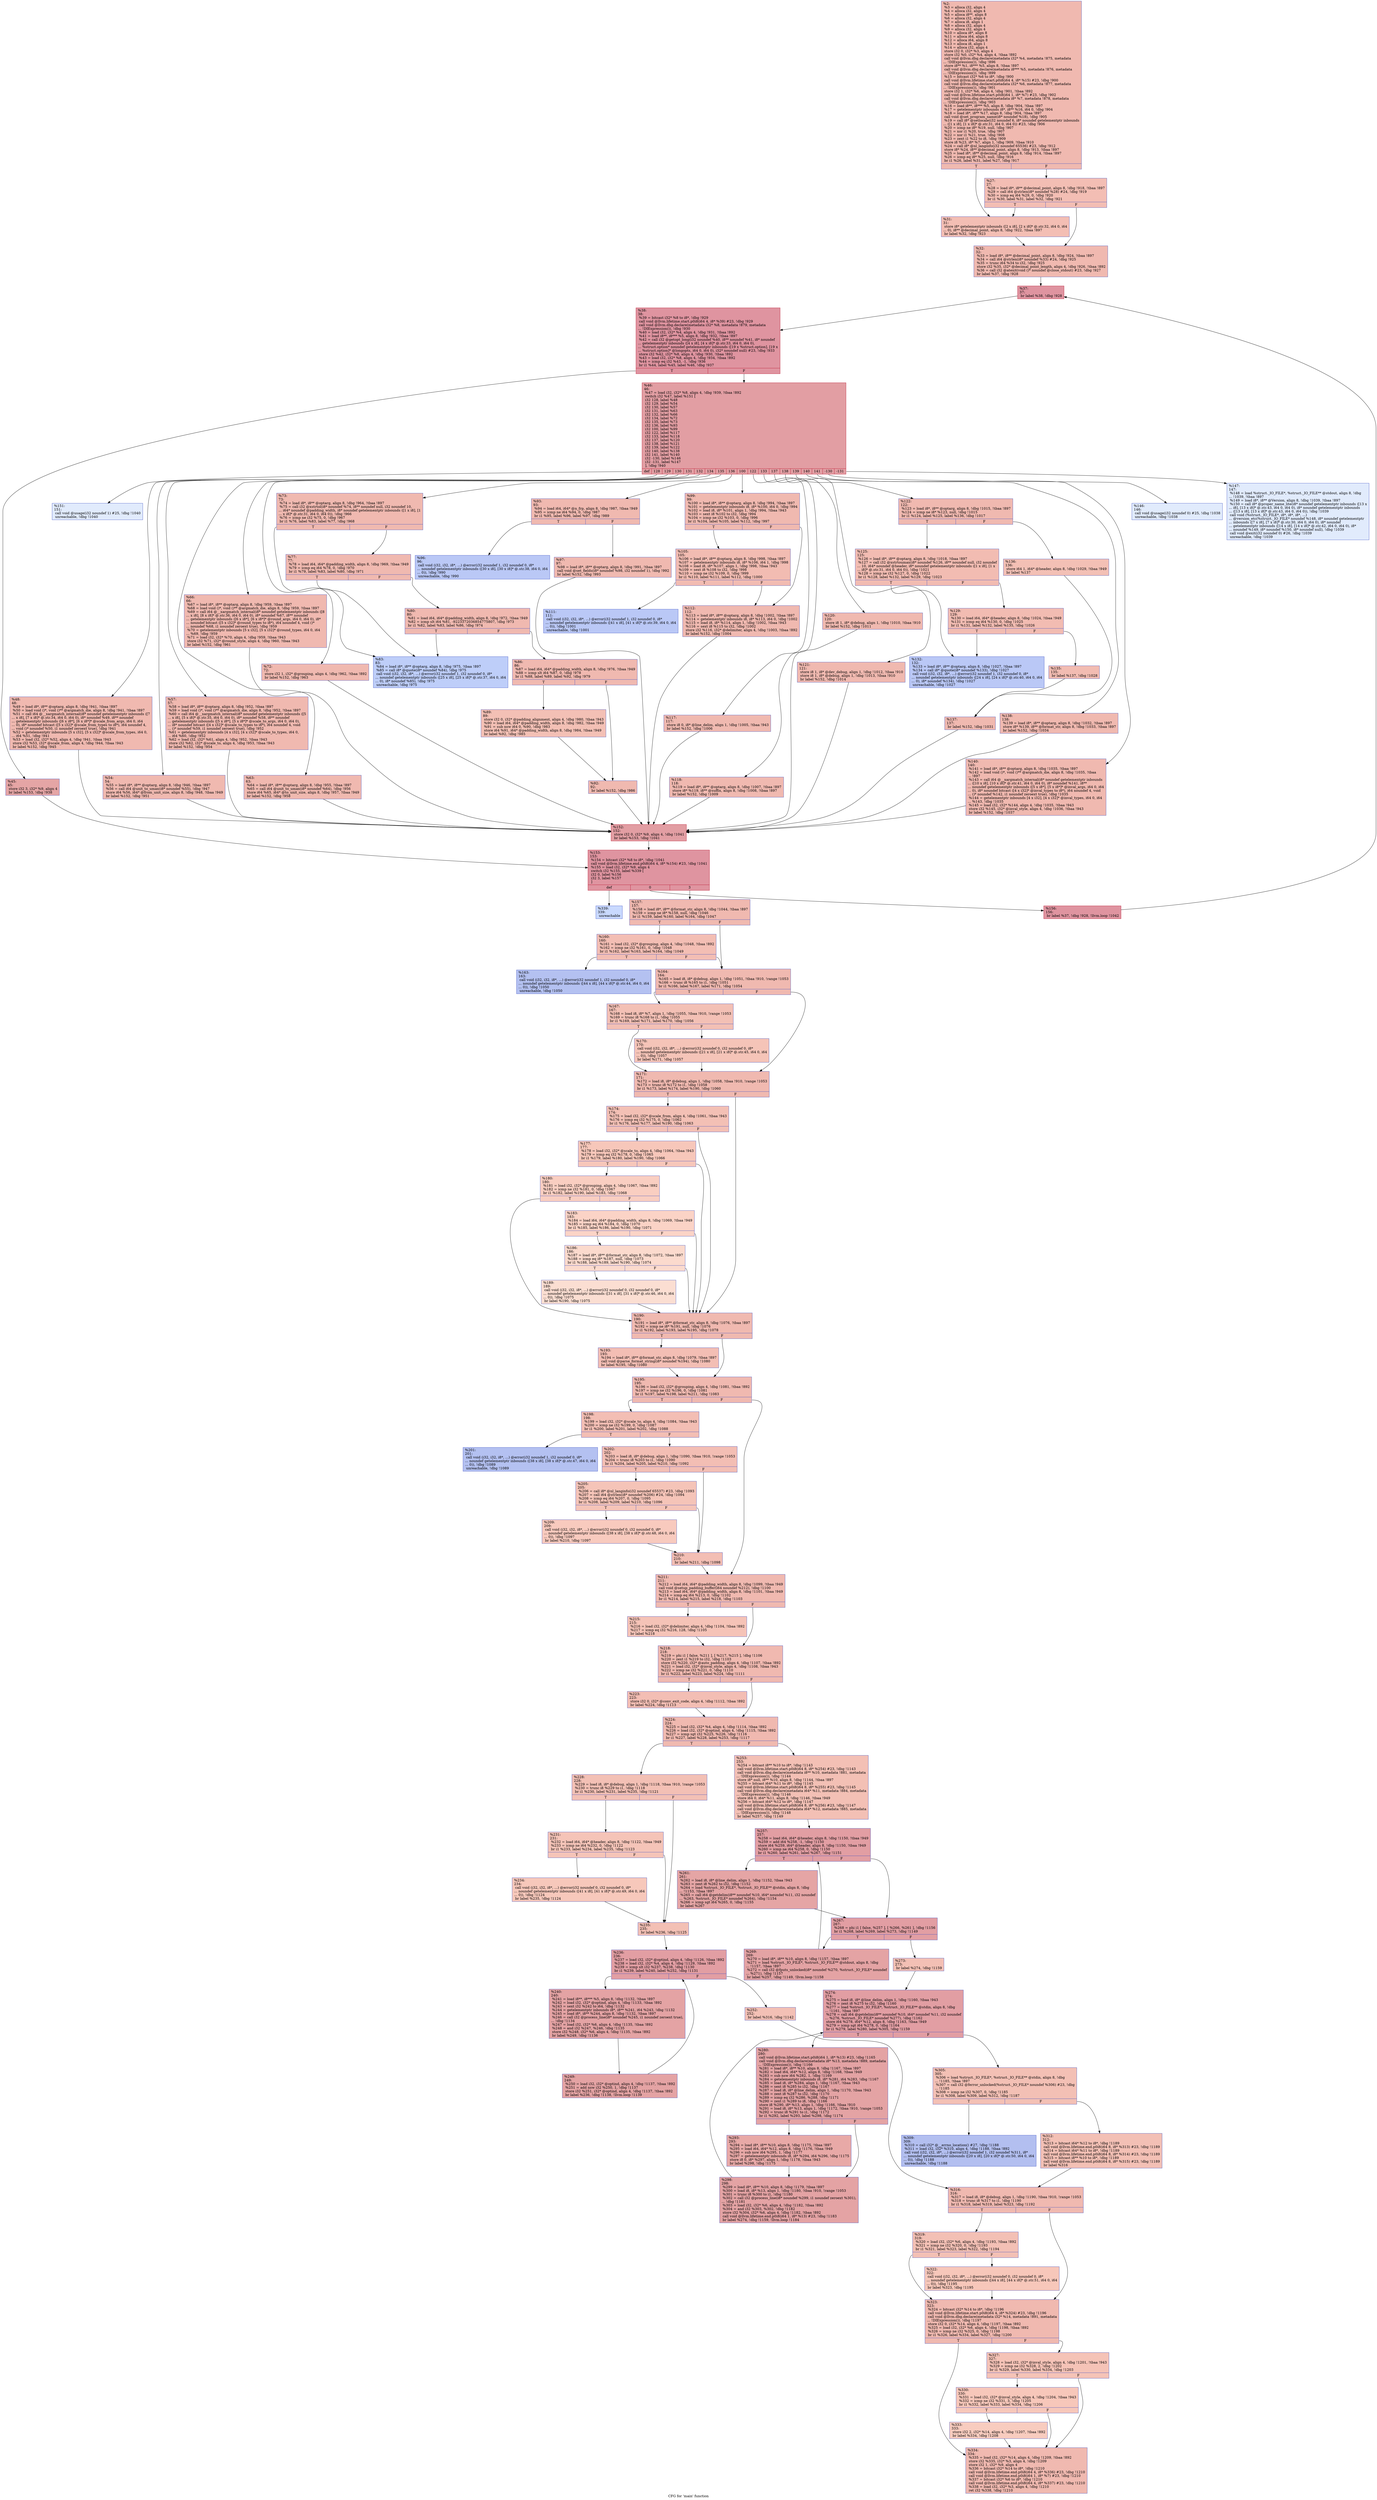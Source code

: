 digraph "CFG for 'main' function" {
	label="CFG for 'main' function";

	Node0xc626c0 [shape=record,color="#3d50c3ff", style=filled, fillcolor="#de614d70",label="{%2:\l  %3 = alloca i32, align 4\l  %4 = alloca i32, align 4\l  %5 = alloca i8**, align 8\l  %6 = alloca i32, align 4\l  %7 = alloca i8, align 1\l  %8 = alloca i32, align 4\l  %9 = alloca i32, align 4\l  %10 = alloca i8*, align 8\l  %11 = alloca i64, align 8\l  %12 = alloca i64, align 8\l  %13 = alloca i8, align 1\l  %14 = alloca i32, align 4\l  store i32 0, i32* %3, align 4\l  store i32 %0, i32* %4, align 4, !tbaa !892\l  call void @llvm.dbg.declare(metadata i32* %4, metadata !875, metadata\l... !DIExpression()), !dbg !896\l  store i8** %1, i8*** %5, align 8, !tbaa !897\l  call void @llvm.dbg.declare(metadata i8*** %5, metadata !876, metadata\l... !DIExpression()), !dbg !899\l  %15 = bitcast i32* %6 to i8*, !dbg !900\l  call void @llvm.lifetime.start.p0i8(i64 4, i8* %15) #23, !dbg !900\l  call void @llvm.dbg.declare(metadata i32* %6, metadata !877, metadata\l... !DIExpression()), !dbg !901\l  store i32 1, i32* %6, align 4, !dbg !901, !tbaa !892\l  call void @llvm.lifetime.start.p0i8(i64 1, i8* %7) #23, !dbg !902\l  call void @llvm.dbg.declare(metadata i8* %7, metadata !878, metadata\l... !DIExpression()), !dbg !903\l  %16 = load i8**, i8*** %5, align 8, !dbg !904, !tbaa !897\l  %17 = getelementptr inbounds i8*, i8** %16, i64 0, !dbg !904\l  %18 = load i8*, i8** %17, align 8, !dbg !904, !tbaa !897\l  call void @set_program_name(i8* noundef %18), !dbg !905\l  %19 = call i8* @setlocale(i32 noundef 6, i8* noundef getelementptr inbounds\l... ([1 x i8], [1 x i8]* @.str.31, i64 0, i64 0)) #23, !dbg !906\l  %20 = icmp ne i8* %19, null, !dbg !907\l  %21 = xor i1 %20, true, !dbg !907\l  %22 = xor i1 %21, true, !dbg !908\l  %23 = zext i1 %22 to i8, !dbg !909\l  store i8 %23, i8* %7, align 1, !dbg !909, !tbaa !910\l  %24 = call i8* @nl_langinfo(i32 noundef 65536) #23, !dbg !912\l  store i8* %24, i8** @decimal_point, align 8, !dbg !913, !tbaa !897\l  %25 = load i8*, i8** @decimal_point, align 8, !dbg !914, !tbaa !897\l  %26 = icmp eq i8* %25, null, !dbg !916\l  br i1 %26, label %31, label %27, !dbg !917\l|{<s0>T|<s1>F}}"];
	Node0xc626c0:s0 -> Node0xc62ab0;
	Node0xc626c0:s1 -> Node0xc62a60;
	Node0xc62a60 [shape=record,color="#3d50c3ff", style=filled, fillcolor="#e36c5570",label="{%27:\l27:                                               \l  %28 = load i8*, i8** @decimal_point, align 8, !dbg !918, !tbaa !897\l  %29 = call i64 @strlen(i8* noundef %28) #24, !dbg !919\l  %30 = icmp eq i64 %29, 0, !dbg !920\l  br i1 %30, label %31, label %32, !dbg !921\l|{<s0>T|<s1>F}}"];
	Node0xc62a60:s0 -> Node0xc62ab0;
	Node0xc62a60:s1 -> Node0xc62b00;
	Node0xc62ab0 [shape=record,color="#3d50c3ff", style=filled, fillcolor="#e36c5570",label="{%31:\l31:                                               \l  store i8* getelementptr inbounds ([2 x i8], [2 x i8]* @.str.32, i64 0, i64\l... 0), i8** @decimal_point, align 8, !dbg !922, !tbaa !897\l  br label %32, !dbg !923\l}"];
	Node0xc62ab0 -> Node0xc62b00;
	Node0xc62b00 [shape=record,color="#3d50c3ff", style=filled, fillcolor="#de614d70",label="{%32:\l32:                                               \l  %33 = load i8*, i8** @decimal_point, align 8, !dbg !924, !tbaa !897\l  %34 = call i64 @strlen(i8* noundef %33) #24, !dbg !925\l  %35 = trunc i64 %34 to i32, !dbg !925\l  store i32 %35, i32* @decimal_point_length, align 4, !dbg !926, !tbaa !892\l  %36 = call i32 @atexit(void ()* noundef @close_stdout) #23, !dbg !927\l  br label %37, !dbg !928\l}"];
	Node0xc62b00 -> Node0xc62b50;
	Node0xc62b50 [shape=record,color="#b70d28ff", style=filled, fillcolor="#b70d2870",label="{%37:\l37:                                               \l  br label %38, !dbg !928\l}"];
	Node0xc62b50 -> Node0xc62ba0;
	Node0xc62ba0 [shape=record,color="#b70d28ff", style=filled, fillcolor="#b70d2870",label="{%38:\l38:                                               \l  %39 = bitcast i32* %8 to i8*, !dbg !929\l  call void @llvm.lifetime.start.p0i8(i64 4, i8* %39) #23, !dbg !929\l  call void @llvm.dbg.declare(metadata i32* %8, metadata !879, metadata\l... !DIExpression()), !dbg !930\l  %40 = load i32, i32* %4, align 4, !dbg !931, !tbaa !892\l  %41 = load i8**, i8*** %5, align 8, !dbg !932, !tbaa !897\l  %42 = call i32 @getopt_long(i32 noundef %40, i8** noundef %41, i8* noundef\l... getelementptr inbounds ([4 x i8], [4 x i8]* @.str.33, i64 0, i64 0),\l... %struct.option* noundef getelementptr inbounds ([19 x %struct.option], [19 x\l... %struct.option]* @longopts, i64 0, i64 0), i32* noundef null) #23, !dbg !933\l  store i32 %42, i32* %8, align 4, !dbg !930, !tbaa !892\l  %43 = load i32, i32* %8, align 4, !dbg !934, !tbaa !892\l  %44 = icmp eq i32 %43, -1, !dbg !936\l  br i1 %44, label %45, label %46, !dbg !937\l|{<s0>T|<s1>F}}"];
	Node0xc62ba0:s0 -> Node0xc62bf0;
	Node0xc62ba0:s1 -> Node0xc62c40;
	Node0xc62bf0 [shape=record,color="#3d50c3ff", style=filled, fillcolor="#c5333470",label="{%45:\l45:                                               \l  store i32 3, i32* %9, align 4\l  br label %153, !dbg !938\l}"];
	Node0xc62bf0 -> Node0xc63820;
	Node0xc62c40 [shape=record,color="#b70d28ff", style=filled, fillcolor="#be242e70",label="{%46:\l46:                                               \l  %47 = load i32, i32* %8, align 4, !dbg !939, !tbaa !892\l  switch i32 %47, label %151 [\l    i32 128, label %48\l    i32 129, label %54\l    i32 130, label %57\l    i32 131, label %63\l    i32 132, label %66\l    i32 134, label %72\l    i32 135, label %73\l    i32 136, label %93\l    i32 100, label %99\l    i32 122, label %117\l    i32 133, label %118\l    i32 137, label %120\l    i32 138, label %121\l    i32 139, label %122\l    i32 140, label %138\l    i32 141, label %140\l    i32 -130, label %146\l    i32 -131, label %147\l  ], !dbg !940\l|{<s0>def|<s1>128|<s2>129|<s3>130|<s4>131|<s5>132|<s6>134|<s7>135|<s8>136|<s9>100|<s10>122|<s11>133|<s12>137|<s13>138|<s14>139|<s15>140|<s16>141|<s17>-130|<s18>-131}}"];
	Node0xc62c40:s0 -> Node0xc63780;
	Node0xc62c40:s1 -> Node0xc62c90;
	Node0xc62c40:s2 -> Node0xc62ce0;
	Node0xc62c40:s3 -> Node0xc62d30;
	Node0xc62c40:s4 -> Node0xc62d80;
	Node0xc62c40:s5 -> Node0xc62dd0;
	Node0xc62c40:s6 -> Node0xc62e20;
	Node0xc62c40:s7 -> Node0xc62e70;
	Node0xc62c40:s8 -> Node0xc630a0;
	Node0xc62c40:s9 -> Node0xc63190;
	Node0xc62c40:s10 -> Node0xc632d0;
	Node0xc62c40:s11 -> Node0xc63320;
	Node0xc62c40:s12 -> Node0xc63370;
	Node0xc62c40:s13 -> Node0xc633c0;
	Node0xc62c40:s14 -> Node0xc63410;
	Node0xc62c40:s15 -> Node0xc63640;
	Node0xc62c40:s16 -> Node0xc63690;
	Node0xc62c40:s17 -> Node0xc636e0;
	Node0xc62c40:s18 -> Node0xc63730;
	Node0xc62c90 [shape=record,color="#3d50c3ff", style=filled, fillcolor="#de614d70",label="{%48:\l48:                                               \l  %49 = load i8*, i8** @optarg, align 8, !dbg !941, !tbaa !897\l  %50 = load void ()*, void ()** @argmatch_die, align 8, !dbg !941, !tbaa !897\l  %51 = call i64 @__xargmatch_internal(i8* noundef getelementptr inbounds ([7\l... x i8], [7 x i8]* @.str.34, i64 0, i64 0), i8* noundef %49, i8** noundef\l... getelementptr inbounds ([6 x i8*], [6 x i8*]* @scale_from_args, i64 0, i64\l... 0), i8* noundef bitcast ([5 x i32]* @scale_from_types to i8*), i64 noundef 4,\l... void ()* noundef %50, i1 noundef zeroext true), !dbg !941\l  %52 = getelementptr inbounds [5 x i32], [5 x i32]* @scale_from_types, i64 0,\l... i64 %51, !dbg !941\l  %53 = load i32, i32* %52, align 4, !dbg !941, !tbaa !943\l  store i32 %53, i32* @scale_from, align 4, !dbg !944, !tbaa !943\l  br label %152, !dbg !945\l}"];
	Node0xc62c90 -> Node0xc637d0;
	Node0xc62ce0 [shape=record,color="#3d50c3ff", style=filled, fillcolor="#de614d70",label="{%54:\l54:                                               \l  %55 = load i8*, i8** @optarg, align 8, !dbg !946, !tbaa !897\l  %56 = call i64 @unit_to_umax(i8* noundef %55), !dbg !947\l  store i64 %56, i64* @from_unit_size, align 8, !dbg !948, !tbaa !949\l  br label %152, !dbg !951\l}"];
	Node0xc62ce0 -> Node0xc637d0;
	Node0xc62d30 [shape=record,color="#3d50c3ff", style=filled, fillcolor="#de614d70",label="{%57:\l57:                                               \l  %58 = load i8*, i8** @optarg, align 8, !dbg !952, !tbaa !897\l  %59 = load void ()*, void ()** @argmatch_die, align 8, !dbg !952, !tbaa !897\l  %60 = call i64 @__xargmatch_internal(i8* noundef getelementptr inbounds ([5\l... x i8], [5 x i8]* @.str.35, i64 0, i64 0), i8* noundef %58, i8** noundef\l... getelementptr inbounds ([5 x i8*], [5 x i8*]* @scale_to_args, i64 0, i64 0),\l... i8* noundef bitcast ([4 x i32]* @scale_to_types to i8*), i64 noundef 4, void\l... ()* noundef %59, i1 noundef zeroext true), !dbg !952\l  %61 = getelementptr inbounds [4 x i32], [4 x i32]* @scale_to_types, i64 0,\l... i64 %60, !dbg !952\l  %62 = load i32, i32* %61, align 4, !dbg !952, !tbaa !943\l  store i32 %62, i32* @scale_to, align 4, !dbg !953, !tbaa !943\l  br label %152, !dbg !954\l}"];
	Node0xc62d30 -> Node0xc637d0;
	Node0xc62d80 [shape=record,color="#3d50c3ff", style=filled, fillcolor="#de614d70",label="{%63:\l63:                                               \l  %64 = load i8*, i8** @optarg, align 8, !dbg !955, !tbaa !897\l  %65 = call i64 @unit_to_umax(i8* noundef %64), !dbg !956\l  store i64 %65, i64* @to_unit_size, align 8, !dbg !957, !tbaa !949\l  br label %152, !dbg !958\l}"];
	Node0xc62d80 -> Node0xc637d0;
	Node0xc62dd0 [shape=record,color="#3d50c3ff", style=filled, fillcolor="#de614d70",label="{%66:\l66:                                               \l  %67 = load i8*, i8** @optarg, align 8, !dbg !959, !tbaa !897\l  %68 = load void ()*, void ()** @argmatch_die, align 8, !dbg !959, !tbaa !897\l  %69 = call i64 @__xargmatch_internal(i8* noundef getelementptr inbounds ([8\l... x i8], [8 x i8]* @.str.36, i64 0, i64 0), i8* noundef %67, i8** noundef\l... getelementptr inbounds ([6 x i8*], [6 x i8*]* @round_args, i64 0, i64 0), i8*\l... noundef bitcast ([5 x i32]* @round_types to i8*), i64 noundef 4, void ()*\l... noundef %68, i1 noundef zeroext true), !dbg !959\l  %70 = getelementptr inbounds [5 x i32], [5 x i32]* @round_types, i64 0, i64\l... %69, !dbg !959\l  %71 = load i32, i32* %70, align 4, !dbg !959, !tbaa !943\l  store i32 %71, i32* @round_style, align 4, !dbg !960, !tbaa !943\l  br label %152, !dbg !961\l}"];
	Node0xc62dd0 -> Node0xc637d0;
	Node0xc62e20 [shape=record,color="#3d50c3ff", style=filled, fillcolor="#de614d70",label="{%72:\l72:                                               \l  store i32 1, i32* @grouping, align 4, !dbg !962, !tbaa !892\l  br label %152, !dbg !963\l}"];
	Node0xc62e20 -> Node0xc637d0;
	Node0xc62e70 [shape=record,color="#3d50c3ff", style=filled, fillcolor="#de614d70",label="{%73:\l73:                                               \l  %74 = load i8*, i8** @optarg, align 8, !dbg !964, !tbaa !897\l  %75 = call i32 @xstrtol(i8* noundef %74, i8** noundef null, i32 noundef 10,\l... i64* noundef @padding_width, i8* noundef getelementptr inbounds ([1 x i8], [1\l... x i8]* @.str.31, i64 0, i64 0)), !dbg !966\l  %76 = icmp ne i32 %75, 0, !dbg !967\l  br i1 %76, label %83, label %77, !dbg !968\l|{<s0>T|<s1>F}}"];
	Node0xc62e70:s0 -> Node0xc62f60;
	Node0xc62e70:s1 -> Node0xc62ec0;
	Node0xc62ec0 [shape=record,color="#3d50c3ff", style=filled, fillcolor="#de614d70",label="{%77:\l77:                                               \l  %78 = load i64, i64* @padding_width, align 8, !dbg !969, !tbaa !949\l  %79 = icmp eq i64 %78, 0, !dbg !970\l  br i1 %79, label %83, label %80, !dbg !971\l|{<s0>T|<s1>F}}"];
	Node0xc62ec0:s0 -> Node0xc62f60;
	Node0xc62ec0:s1 -> Node0xc62f10;
	Node0xc62f10 [shape=record,color="#3d50c3ff", style=filled, fillcolor="#de614d70",label="{%80:\l80:                                               \l  %81 = load i64, i64* @padding_width, align 8, !dbg !972, !tbaa !949\l  %82 = icmp slt i64 %81, -9223372036854775807, !dbg !973\l  br i1 %82, label %83, label %86, !dbg !974\l|{<s0>T|<s1>F}}"];
	Node0xc62f10:s0 -> Node0xc62f60;
	Node0xc62f10:s1 -> Node0xc62fb0;
	Node0xc62f60 [shape=record,color="#3d50c3ff", style=filled, fillcolor="#6c8ff170",label="{%83:\l83:                                               \l  %84 = load i8*, i8** @optarg, align 8, !dbg !975, !tbaa !897\l  %85 = call i8* @quote(i8* noundef %84), !dbg !975\l  call void (i32, i32, i8*, ...) @error(i32 noundef 1, i32 noundef 0, i8*\l... noundef getelementptr inbounds ([25 x i8], [25 x i8]* @.str.37, i64 0, i64\l... 0), i8* noundef %85), !dbg !975\l  unreachable, !dbg !975\l}"];
	Node0xc62fb0 [shape=record,color="#3d50c3ff", style=filled, fillcolor="#de614d70",label="{%86:\l86:                                               \l  %87 = load i64, i64* @padding_width, align 8, !dbg !976, !tbaa !949\l  %88 = icmp slt i64 %87, 0, !dbg !978\l  br i1 %88, label %89, label %92, !dbg !979\l|{<s0>T|<s1>F}}"];
	Node0xc62fb0:s0 -> Node0xc63000;
	Node0xc62fb0:s1 -> Node0xc63050;
	Node0xc63000 [shape=record,color="#3d50c3ff", style=filled, fillcolor="#e5705870",label="{%89:\l89:                                               \l  store i32 0, i32* @padding_alignment, align 4, !dbg !980, !tbaa !943\l  %90 = load i64, i64* @padding_width, align 8, !dbg !982, !tbaa !949\l  %91 = sub nsw i64 0, %90, !dbg !983\l  store i64 %91, i64* @padding_width, align 8, !dbg !984, !tbaa !949\l  br label %92, !dbg !985\l}"];
	Node0xc63000 -> Node0xc63050;
	Node0xc63050 [shape=record,color="#3d50c3ff", style=filled, fillcolor="#de614d70",label="{%92:\l92:                                               \l  br label %152, !dbg !986\l}"];
	Node0xc63050 -> Node0xc637d0;
	Node0xc630a0 [shape=record,color="#3d50c3ff", style=filled, fillcolor="#de614d70",label="{%93:\l93:                                               \l  %94 = load i64, i64* @n_frp, align 8, !dbg !987, !tbaa !949\l  %95 = icmp ne i64 %94, 0, !dbg !987\l  br i1 %95, label %96, label %97, !dbg !989\l|{<s0>T|<s1>F}}"];
	Node0xc630a0:s0 -> Node0xc630f0;
	Node0xc630a0:s1 -> Node0xc63140;
	Node0xc630f0 [shape=record,color="#3d50c3ff", style=filled, fillcolor="#6282ea70",label="{%96:\l96:                                               \l  call void (i32, i32, i8*, ...) @error(i32 noundef 1, i32 noundef 0, i8*\l... noundef getelementptr inbounds ([30 x i8], [30 x i8]* @.str.38, i64 0, i64\l... 0)), !dbg !990\l  unreachable, !dbg !990\l}"];
	Node0xc63140 [shape=record,color="#3d50c3ff", style=filled, fillcolor="#de614d70",label="{%97:\l97:                                               \l  %98 = load i8*, i8** @optarg, align 8, !dbg !991, !tbaa !897\l  call void @set_fields(i8* noundef %98, i32 noundef 1), !dbg !992\l  br label %152, !dbg !993\l}"];
	Node0xc63140 -> Node0xc637d0;
	Node0xc63190 [shape=record,color="#3d50c3ff", style=filled, fillcolor="#de614d70",label="{%99:\l99:                                               \l  %100 = load i8*, i8** @optarg, align 8, !dbg !994, !tbaa !897\l  %101 = getelementptr inbounds i8, i8* %100, i64 0, !dbg !994\l  %102 = load i8, i8* %101, align 1, !dbg !994, !tbaa !943\l  %103 = sext i8 %102 to i32, !dbg !994\l  %104 = icmp ne i32 %103, 0, !dbg !996\l  br i1 %104, label %105, label %112, !dbg !997\l|{<s0>T|<s1>F}}"];
	Node0xc63190:s0 -> Node0xc631e0;
	Node0xc63190:s1 -> Node0xc63280;
	Node0xc631e0 [shape=record,color="#3d50c3ff", style=filled, fillcolor="#e1675170",label="{%105:\l105:                                              \l  %106 = load i8*, i8** @optarg, align 8, !dbg !998, !tbaa !897\l  %107 = getelementptr inbounds i8, i8* %106, i64 1, !dbg !998\l  %108 = load i8, i8* %107, align 1, !dbg !998, !tbaa !943\l  %109 = sext i8 %108 to i32, !dbg !998\l  %110 = icmp ne i32 %109, 0, !dbg !999\l  br i1 %110, label %111, label %112, !dbg !1000\l|{<s0>T|<s1>F}}"];
	Node0xc631e0:s0 -> Node0xc63230;
	Node0xc631e0:s1 -> Node0xc63280;
	Node0xc63230 [shape=record,color="#3d50c3ff", style=filled, fillcolor="#6282ea70",label="{%111:\l111:                                              \l  call void (i32, i32, i8*, ...) @error(i32 noundef 1, i32 noundef 0, i8*\l... noundef getelementptr inbounds ([41 x i8], [41 x i8]* @.str.39, i64 0, i64\l... 0)), !dbg !1001\l  unreachable, !dbg !1001\l}"];
	Node0xc63280 [shape=record,color="#3d50c3ff", style=filled, fillcolor="#de614d70",label="{%112:\l112:                                              \l  %113 = load i8*, i8** @optarg, align 8, !dbg !1002, !tbaa !897\l  %114 = getelementptr inbounds i8, i8* %113, i64 0, !dbg !1002\l  %115 = load i8, i8* %114, align 1, !dbg !1002, !tbaa !943\l  %116 = sext i8 %115 to i32, !dbg !1002\l  store i32 %116, i32* @delimiter, align 4, !dbg !1003, !tbaa !892\l  br label %152, !dbg !1004\l}"];
	Node0xc63280 -> Node0xc637d0;
	Node0xc632d0 [shape=record,color="#3d50c3ff", style=filled, fillcolor="#de614d70",label="{%117:\l117:                                              \l  store i8 0, i8* @line_delim, align 1, !dbg !1005, !tbaa !943\l  br label %152, !dbg !1006\l}"];
	Node0xc632d0 -> Node0xc637d0;
	Node0xc63320 [shape=record,color="#3d50c3ff", style=filled, fillcolor="#de614d70",label="{%118:\l118:                                              \l  %119 = load i8*, i8** @optarg, align 8, !dbg !1007, !tbaa !897\l  store i8* %119, i8** @suffix, align 8, !dbg !1008, !tbaa !897\l  br label %152, !dbg !1009\l}"];
	Node0xc63320 -> Node0xc637d0;
	Node0xc63370 [shape=record,color="#3d50c3ff", style=filled, fillcolor="#de614d70",label="{%120:\l120:                                              \l  store i8 1, i8* @debug, align 1, !dbg !1010, !tbaa !910\l  br label %152, !dbg !1011\l}"];
	Node0xc63370 -> Node0xc637d0;
	Node0xc633c0 [shape=record,color="#3d50c3ff", style=filled, fillcolor="#de614d70",label="{%121:\l121:                                              \l  store i8 1, i8* @dev_debug, align 1, !dbg !1012, !tbaa !910\l  store i8 1, i8* @debug, align 1, !dbg !1013, !tbaa !910\l  br label %152, !dbg !1014\l}"];
	Node0xc633c0 -> Node0xc637d0;
	Node0xc63410 [shape=record,color="#3d50c3ff", style=filled, fillcolor="#de614d70",label="{%122:\l122:                                              \l  %123 = load i8*, i8** @optarg, align 8, !dbg !1015, !tbaa !897\l  %124 = icmp ne i8* %123, null, !dbg !1015\l  br i1 %124, label %125, label %136, !dbg !1017\l|{<s0>T|<s1>F}}"];
	Node0xc63410:s0 -> Node0xc63460;
	Node0xc63410:s1 -> Node0xc635a0;
	Node0xc63460 [shape=record,color="#3d50c3ff", style=filled, fillcolor="#e1675170",label="{%125:\l125:                                              \l  %126 = load i8*, i8** @optarg, align 8, !dbg !1018, !tbaa !897\l  %127 = call i32 @xstrtoumax(i8* noundef %126, i8** noundef null, i32 noundef\l... 10, i64* noundef @header, i8* noundef getelementptr inbounds ([1 x i8], [1 x\l... i8]* @.str.31, i64 0, i64 0)), !dbg !1021\l  %128 = icmp ne i32 %127, 0, !dbg !1022\l  br i1 %128, label %132, label %129, !dbg !1023\l|{<s0>T|<s1>F}}"];
	Node0xc63460:s0 -> Node0xc63500;
	Node0xc63460:s1 -> Node0xc634b0;
	Node0xc634b0 [shape=record,color="#3d50c3ff", style=filled, fillcolor="#e1675170",label="{%129:\l129:                                              \l  %130 = load i64, i64* @header, align 8, !dbg !1024, !tbaa !949\l  %131 = icmp eq i64 %130, 0, !dbg !1025\l  br i1 %131, label %132, label %135, !dbg !1026\l|{<s0>T|<s1>F}}"];
	Node0xc634b0:s0 -> Node0xc63500;
	Node0xc634b0:s1 -> Node0xc63550;
	Node0xc63500 [shape=record,color="#3d50c3ff", style=filled, fillcolor="#6282ea70",label="{%132:\l132:                                              \l  %133 = load i8*, i8** @optarg, align 8, !dbg !1027, !tbaa !897\l  %134 = call i8* @quote(i8* noundef %133), !dbg !1027\l  call void (i32, i32, i8*, ...) @error(i32 noundef 1, i32 noundef 0, i8*\l... noundef getelementptr inbounds ([24 x i8], [24 x i8]* @.str.40, i64 0, i64\l... 0), i8* noundef %134), !dbg !1027\l  unreachable, !dbg !1027\l}"];
	Node0xc63550 [shape=record,color="#3d50c3ff", style=filled, fillcolor="#e1675170",label="{%135:\l135:                                              \l  br label %137, !dbg !1028\l}"];
	Node0xc63550 -> Node0xc635f0;
	Node0xc635a0 [shape=record,color="#3d50c3ff", style=filled, fillcolor="#e5705870",label="{%136:\l136:                                              \l  store i64 1, i64* @header, align 8, !dbg !1029, !tbaa !949\l  br label %137\l}"];
	Node0xc635a0 -> Node0xc635f0;
	Node0xc635f0 [shape=record,color="#3d50c3ff", style=filled, fillcolor="#de614d70",label="{%137:\l137:                                              \l  br label %152, !dbg !1031\l}"];
	Node0xc635f0 -> Node0xc637d0;
	Node0xc63640 [shape=record,color="#3d50c3ff", style=filled, fillcolor="#de614d70",label="{%138:\l138:                                              \l  %139 = load i8*, i8** @optarg, align 8, !dbg !1032, !tbaa !897\l  store i8* %139, i8** @format_str, align 8, !dbg !1033, !tbaa !897\l  br label %152, !dbg !1034\l}"];
	Node0xc63640 -> Node0xc637d0;
	Node0xc63690 [shape=record,color="#3d50c3ff", style=filled, fillcolor="#de614d70",label="{%140:\l140:                                              \l  %141 = load i8*, i8** @optarg, align 8, !dbg !1035, !tbaa !897\l  %142 = load void ()*, void ()** @argmatch_die, align 8, !dbg !1035, !tbaa\l... !897\l  %143 = call i64 @__xargmatch_internal(i8* noundef getelementptr inbounds\l... ([10 x i8], [10 x i8]* @.str.41, i64 0, i64 0), i8* noundef %141, i8**\l... noundef getelementptr inbounds ([5 x i8*], [5 x i8*]* @inval_args, i64 0, i64\l... 0), i8* noundef bitcast ([4 x i32]* @inval_types to i8*), i64 noundef 4, void\l... ()* noundef %142, i1 noundef zeroext true), !dbg !1035\l  %144 = getelementptr inbounds [4 x i32], [4 x i32]* @inval_types, i64 0, i64\l... %143, !dbg !1035\l  %145 = load i32, i32* %144, align 4, !dbg !1035, !tbaa !943\l  store i32 %145, i32* @inval_style, align 4, !dbg !1036, !tbaa !943\l  br label %152, !dbg !1037\l}"];
	Node0xc63690 -> Node0xc637d0;
	Node0xc636e0 [shape=record,color="#3d50c3ff", style=filled, fillcolor="#bbd1f870",label="{%146:\l146:                                              \l  call void @usage(i32 noundef 0) #25, !dbg !1038\l  unreachable, !dbg !1038\l}"];
	Node0xc63730 [shape=record,color="#3d50c3ff", style=filled, fillcolor="#bbd1f870",label="{%147:\l147:                                              \l  %148 = load %struct._IO_FILE*, %struct._IO_FILE** @stdout, align 8, !dbg\l... !1039, !tbaa !897\l  %149 = load i8*, i8** @Version, align 8, !dbg !1039, !tbaa !897\l  %150 = call i8* @proper_name_lite(i8* noundef getelementptr inbounds ([13 x\l... i8], [13 x i8]* @.str.43, i64 0, i64 0), i8* noundef getelementptr inbounds\l... ([13 x i8], [13 x i8]* @.str.43, i64 0, i64 0)), !dbg !1039\l  call void (%struct._IO_FILE*, i8*, i8*, i8*, ...)\l... @version_etc(%struct._IO_FILE* noundef %148, i8* noundef getelementptr\l... inbounds ([7 x i8], [7 x i8]* @.str.30, i64 0, i64 0), i8* noundef\l... getelementptr inbounds ([14 x i8], [14 x i8]* @.str.42, i64 0, i64 0), i8*\l... noundef %149, i8* noundef %150, i8* noundef null), !dbg !1039\l  call void @exit(i32 noundef 0) #26, !dbg !1039\l  unreachable, !dbg !1039\l}"];
	Node0xc63780 [shape=record,color="#3d50c3ff", style=filled, fillcolor="#bbd1f870",label="{%151:\l151:                                              \l  call void @usage(i32 noundef 1) #25, !dbg !1040\l  unreachable, !dbg !1040\l}"];
	Node0xc637d0 [shape=record,color="#b70d28ff", style=filled, fillcolor="#be242e70",label="{%152:\l152:                                              \l  store i32 0, i32* %9, align 4, !dbg !1041\l  br label %153, !dbg !1041\l}"];
	Node0xc637d0 -> Node0xc63820;
	Node0xc63820 [shape=record,color="#b70d28ff", style=filled, fillcolor="#b70d2870",label="{%153:\l153:                                              \l  %154 = bitcast i32* %8 to i8*, !dbg !1041\l  call void @llvm.lifetime.end.p0i8(i64 4, i8* %154) #23, !dbg !1041\l  %155 = load i32, i32* %9, align 4\l  switch i32 %155, label %339 [\l    i32 0, label %156\l    i32 3, label %157\l  ]\l|{<s0>def|<s1>0|<s2>3}}"];
	Node0xc63820:s0 -> Node0xc64a40;
	Node0xc63820:s1 -> Node0xc63870;
	Node0xc63820:s2 -> Node0xc638c0;
	Node0xc63870 [shape=record,color="#b70d28ff", style=filled, fillcolor="#b70d2870",label="{%156:\l156:                                              \l  br label %37, !dbg !928, !llvm.loop !1042\l}"];
	Node0xc63870 -> Node0xc62b50;
	Node0xc638c0 [shape=record,color="#3d50c3ff", style=filled, fillcolor="#de614d70",label="{%157:\l157:                                              \l  %158 = load i8*, i8** @format_str, align 8, !dbg !1044, !tbaa !897\l  %159 = icmp ne i8* %158, null, !dbg !1046\l  br i1 %159, label %160, label %164, !dbg !1047\l|{<s0>T|<s1>F}}"];
	Node0xc638c0:s0 -> Node0xc63910;
	Node0xc638c0:s1 -> Node0xc639b0;
	Node0xc63910 [shape=record,color="#3d50c3ff", style=filled, fillcolor="#e36c5570",label="{%160:\l160:                                              \l  %161 = load i32, i32* @grouping, align 4, !dbg !1048, !tbaa !892\l  %162 = icmp ne i32 %161, 0, !dbg !1048\l  br i1 %162, label %163, label %164, !dbg !1049\l|{<s0>T|<s1>F}}"];
	Node0xc63910:s0 -> Node0xc63960;
	Node0xc63910:s1 -> Node0xc639b0;
	Node0xc63960 [shape=record,color="#3d50c3ff", style=filled, fillcolor="#5572df70",label="{%163:\l163:                                              \l  call void (i32, i32, i8*, ...) @error(i32 noundef 1, i32 noundef 0, i8*\l... noundef getelementptr inbounds ([44 x i8], [44 x i8]* @.str.44, i64 0, i64\l... 0)), !dbg !1050\l  unreachable, !dbg !1050\l}"];
	Node0xc639b0 [shape=record,color="#3d50c3ff", style=filled, fillcolor="#de614d70",label="{%164:\l164:                                              \l  %165 = load i8, i8* @debug, align 1, !dbg !1051, !tbaa !910, !range !1053\l  %166 = trunc i8 %165 to i1, !dbg !1051\l  br i1 %166, label %167, label %171, !dbg !1054\l|{<s0>T|<s1>F}}"];
	Node0xc639b0:s0 -> Node0xc63a00;
	Node0xc639b0:s1 -> Node0xc63aa0;
	Node0xc63a00 [shape=record,color="#3d50c3ff", style=filled, fillcolor="#e5705870",label="{%167:\l167:                                              \l  %168 = load i8, i8* %7, align 1, !dbg !1055, !tbaa !910, !range !1053\l  %169 = trunc i8 %168 to i1, !dbg !1055\l  br i1 %169, label %171, label %170, !dbg !1056\l|{<s0>T|<s1>F}}"];
	Node0xc63a00:s0 -> Node0xc63aa0;
	Node0xc63a00:s1 -> Node0xc63a50;
	Node0xc63a50 [shape=record,color="#3d50c3ff", style=filled, fillcolor="#e97a5f70",label="{%170:\l170:                                              \l  call void (i32, i32, i8*, ...) @error(i32 noundef 0, i32 noundef 0, i8*\l... noundef getelementptr inbounds ([21 x i8], [21 x i8]* @.str.45, i64 0, i64\l... 0)), !dbg !1057\l  br label %171, !dbg !1057\l}"];
	Node0xc63a50 -> Node0xc63aa0;
	Node0xc63aa0 [shape=record,color="#3d50c3ff", style=filled, fillcolor="#de614d70",label="{%171:\l171:                                              \l  %172 = load i8, i8* @debug, align 1, !dbg !1058, !tbaa !910, !range !1053\l  %173 = trunc i8 %172 to i1, !dbg !1058\l  br i1 %173, label %174, label %190, !dbg !1060\l|{<s0>T|<s1>F}}"];
	Node0xc63aa0:s0 -> Node0xc63af0;
	Node0xc63aa0:s1 -> Node0xc63cd0;
	Node0xc63af0 [shape=record,color="#3d50c3ff", style=filled, fillcolor="#e5705870",label="{%174:\l174:                                              \l  %175 = load i32, i32* @scale_from, align 4, !dbg !1061, !tbaa !943\l  %176 = icmp eq i32 %175, 0, !dbg !1062\l  br i1 %176, label %177, label %190, !dbg !1063\l|{<s0>T|<s1>F}}"];
	Node0xc63af0:s0 -> Node0xc63b40;
	Node0xc63af0:s1 -> Node0xc63cd0;
	Node0xc63b40 [shape=record,color="#3d50c3ff", style=filled, fillcolor="#ec7f6370",label="{%177:\l177:                                              \l  %178 = load i32, i32* @scale_to, align 4, !dbg !1064, !tbaa !943\l  %179 = icmp eq i32 %178, 0, !dbg !1065\l  br i1 %179, label %180, label %190, !dbg !1066\l|{<s0>T|<s1>F}}"];
	Node0xc63b40:s0 -> Node0xc63b90;
	Node0xc63b40:s1 -> Node0xc63cd0;
	Node0xc63b90 [shape=record,color="#3d50c3ff", style=filled, fillcolor="#f2907270",label="{%180:\l180:                                              \l  %181 = load i32, i32* @grouping, align 4, !dbg !1067, !tbaa !892\l  %182 = icmp ne i32 %181, 0, !dbg !1067\l  br i1 %182, label %190, label %183, !dbg !1068\l|{<s0>T|<s1>F}}"];
	Node0xc63b90:s0 -> Node0xc63cd0;
	Node0xc63b90:s1 -> Node0xc63be0;
	Node0xc63be0 [shape=record,color="#3d50c3ff", style=filled, fillcolor="#f59c7d70",label="{%183:\l183:                                              \l  %184 = load i64, i64* @padding_width, align 8, !dbg !1069, !tbaa !949\l  %185 = icmp eq i64 %184, 0, !dbg !1070\l  br i1 %185, label %186, label %190, !dbg !1071\l|{<s0>T|<s1>F}}"];
	Node0xc63be0:s0 -> Node0xc63c30;
	Node0xc63be0:s1 -> Node0xc63cd0;
	Node0xc63c30 [shape=record,color="#3d50c3ff", style=filled, fillcolor="#f7ac8e70",label="{%186:\l186:                                              \l  %187 = load i8*, i8** @format_str, align 8, !dbg !1072, !tbaa !897\l  %188 = icmp eq i8* %187, null, !dbg !1073\l  br i1 %188, label %189, label %190, !dbg !1074\l|{<s0>T|<s1>F}}"];
	Node0xc63c30:s0 -> Node0xc63c80;
	Node0xc63c30:s1 -> Node0xc63cd0;
	Node0xc63c80 [shape=record,color="#3d50c3ff", style=filled, fillcolor="#f7b59970",label="{%189:\l189:                                              \l  call void (i32, i32, i8*, ...) @error(i32 noundef 0, i32 noundef 0, i8*\l... noundef getelementptr inbounds ([31 x i8], [31 x i8]* @.str.46, i64 0, i64\l... 0)), !dbg !1075\l  br label %190, !dbg !1075\l}"];
	Node0xc63c80 -> Node0xc63cd0;
	Node0xc63cd0 [shape=record,color="#3d50c3ff", style=filled, fillcolor="#de614d70",label="{%190:\l190:                                              \l  %191 = load i8*, i8** @format_str, align 8, !dbg !1076, !tbaa !897\l  %192 = icmp ne i8* %191, null, !dbg !1076\l  br i1 %192, label %193, label %195, !dbg !1078\l|{<s0>T|<s1>F}}"];
	Node0xc63cd0:s0 -> Node0xc63d20;
	Node0xc63cd0:s1 -> Node0xc63d70;
	Node0xc63d20 [shape=record,color="#3d50c3ff", style=filled, fillcolor="#e36c5570",label="{%193:\l193:                                              \l  %194 = load i8*, i8** @format_str, align 8, !dbg !1079, !tbaa !897\l  call void @parse_format_string(i8* noundef %194), !dbg !1080\l  br label %195, !dbg !1080\l}"];
	Node0xc63d20 -> Node0xc63d70;
	Node0xc63d70 [shape=record,color="#3d50c3ff", style=filled, fillcolor="#de614d70",label="{%195:\l195:                                              \l  %196 = load i32, i32* @grouping, align 4, !dbg !1081, !tbaa !892\l  %197 = icmp ne i32 %196, 0, !dbg !1081\l  br i1 %197, label %198, label %211, !dbg !1083\l|{<s0>T|<s1>F}}"];
	Node0xc63d70:s0 -> Node0xc63dc0;
	Node0xc63d70:s1 -> Node0xc63fa0;
	Node0xc63dc0 [shape=record,color="#3d50c3ff", style=filled, fillcolor="#e36c5570",label="{%198:\l198:                                              \l  %199 = load i32, i32* @scale_to, align 4, !dbg !1084, !tbaa !943\l  %200 = icmp ne i32 %199, 0, !dbg !1087\l  br i1 %200, label %201, label %202, !dbg !1088\l|{<s0>T|<s1>F}}"];
	Node0xc63dc0:s0 -> Node0xc63e10;
	Node0xc63dc0:s1 -> Node0xc63e60;
	Node0xc63e10 [shape=record,color="#3d50c3ff", style=filled, fillcolor="#5572df70",label="{%201:\l201:                                              \l  call void (i32, i32, i8*, ...) @error(i32 noundef 1, i32 noundef 0, i8*\l... noundef getelementptr inbounds ([38 x i8], [38 x i8]* @.str.47, i64 0, i64\l... 0)), !dbg !1089\l  unreachable, !dbg !1089\l}"];
	Node0xc63e60 [shape=record,color="#3d50c3ff", style=filled, fillcolor="#e36c5570",label="{%202:\l202:                                              \l  %203 = load i8, i8* @debug, align 1, !dbg !1090, !tbaa !910, !range !1053\l  %204 = trunc i8 %203 to i1, !dbg !1090\l  br i1 %204, label %205, label %210, !dbg !1092\l|{<s0>T|<s1>F}}"];
	Node0xc63e60:s0 -> Node0xc63eb0;
	Node0xc63e60:s1 -> Node0xc63f50;
	Node0xc63eb0 [shape=record,color="#3d50c3ff", style=filled, fillcolor="#e97a5f70",label="{%205:\l205:                                              \l  %206 = call i8* @nl_langinfo(i32 noundef 65537) #23, !dbg !1093\l  %207 = call i64 @strlen(i8* noundef %206) #24, !dbg !1094\l  %208 = icmp eq i64 %207, 0, !dbg !1095\l  br i1 %208, label %209, label %210, !dbg !1096\l|{<s0>T|<s1>F}}"];
	Node0xc63eb0:s0 -> Node0xc63f00;
	Node0xc63eb0:s1 -> Node0xc63f50;
	Node0xc63f00 [shape=record,color="#3d50c3ff", style=filled, fillcolor="#ef886b70",label="{%209:\l209:                                              \l  call void (i32, i32, i8*, ...) @error(i32 noundef 0, i32 noundef 0, i8*\l... noundef getelementptr inbounds ([38 x i8], [38 x i8]* @.str.48, i64 0, i64\l... 0)), !dbg !1097\l  br label %210, !dbg !1097\l}"];
	Node0xc63f00 -> Node0xc63f50;
	Node0xc63f50 [shape=record,color="#3d50c3ff", style=filled, fillcolor="#e36c5570",label="{%210:\l210:                                              \l  br label %211, !dbg !1098\l}"];
	Node0xc63f50 -> Node0xc63fa0;
	Node0xc63fa0 [shape=record,color="#3d50c3ff", style=filled, fillcolor="#de614d70",label="{%211:\l211:                                              \l  %212 = load i64, i64* @padding_width, align 8, !dbg !1099, !tbaa !949\l  call void @setup_padding_buffer(i64 noundef %212), !dbg !1100\l  %213 = load i64, i64* @padding_width, align 8, !dbg !1101, !tbaa !949\l  %214 = icmp eq i64 %213, 0, !dbg !1102\l  br i1 %214, label %215, label %218, !dbg !1103\l|{<s0>T|<s1>F}}"];
	Node0xc63fa0:s0 -> Node0xc63ff0;
	Node0xc63fa0:s1 -> Node0xc64040;
	Node0xc63ff0 [shape=record,color="#3d50c3ff", style=filled, fillcolor="#e8765c70",label="{%215:\l215:                                              \l  %216 = load i32, i32* @delimiter, align 4, !dbg !1104, !tbaa !892\l  %217 = icmp eq i32 %216, 128, !dbg !1105\l  br label %218\l}"];
	Node0xc63ff0 -> Node0xc64040;
	Node0xc64040 [shape=record,color="#3d50c3ff", style=filled, fillcolor="#de614d70",label="{%218:\l218:                                              \l  %219 = phi i1 [ false, %211 ], [ %217, %215 ], !dbg !1106\l  %220 = zext i1 %219 to i32, !dbg !1103\l  store i32 %220, i32* @auto_padding, align 4, !dbg !1107, !tbaa !892\l  %221 = load i32, i32* @inval_style, align 4, !dbg !1108, !tbaa !943\l  %222 = icmp ne i32 %221, 0, !dbg !1110\l  br i1 %222, label %223, label %224, !dbg !1111\l|{<s0>T|<s1>F}}"];
	Node0xc64040:s0 -> Node0xc64090;
	Node0xc64040:s1 -> Node0xc640e0;
	Node0xc64090 [shape=record,color="#3d50c3ff", style=filled, fillcolor="#e36c5570",label="{%223:\l223:                                              \l  store i32 0, i32* @conv_exit_code, align 4, !dbg !1112, !tbaa !892\l  br label %224, !dbg !1113\l}"];
	Node0xc64090 -> Node0xc640e0;
	Node0xc640e0 [shape=record,color="#3d50c3ff", style=filled, fillcolor="#de614d70",label="{%224:\l224:                                              \l  %225 = load i32, i32* %4, align 4, !dbg !1114, !tbaa !892\l  %226 = load i32, i32* @optind, align 4, !dbg !1115, !tbaa !892\l  %227 = icmp sgt i32 %225, %226, !dbg !1116\l  br i1 %227, label %228, label %253, !dbg !1117\l|{<s0>T|<s1>F}}"];
	Node0xc640e0:s0 -> Node0xc64130;
	Node0xc640e0:s1 -> Node0xc643b0;
	Node0xc64130 [shape=record,color="#3d50c3ff", style=filled, fillcolor="#e5705870",label="{%228:\l228:                                              \l  %229 = load i8, i8* @debug, align 1, !dbg !1118, !tbaa !910, !range !1053\l  %230 = trunc i8 %229 to i1, !dbg !1118\l  br i1 %230, label %231, label %235, !dbg !1121\l|{<s0>T|<s1>F}}"];
	Node0xc64130:s0 -> Node0xc64180;
	Node0xc64130:s1 -> Node0xc64220;
	Node0xc64180 [shape=record,color="#3d50c3ff", style=filled, fillcolor="#e97a5f70",label="{%231:\l231:                                              \l  %232 = load i64, i64* @header, align 8, !dbg !1122, !tbaa !949\l  %233 = icmp ne i64 %232, 0, !dbg !1122\l  br i1 %233, label %234, label %235, !dbg !1123\l|{<s0>T|<s1>F}}"];
	Node0xc64180:s0 -> Node0xc641d0;
	Node0xc64180:s1 -> Node0xc64220;
	Node0xc641d0 [shape=record,color="#3d50c3ff", style=filled, fillcolor="#ed836670",label="{%234:\l234:                                              \l  call void (i32, i32, i8*, ...) @error(i32 noundef 0, i32 noundef 0, i8*\l... noundef getelementptr inbounds ([41 x i8], [41 x i8]* @.str.49, i64 0, i64\l... 0)), !dbg !1124\l  br label %235, !dbg !1124\l}"];
	Node0xc641d0 -> Node0xc64220;
	Node0xc64220 [shape=record,color="#3d50c3ff", style=filled, fillcolor="#e5705870",label="{%235:\l235:                                              \l  br label %236, !dbg !1125\l}"];
	Node0xc64220 -> Node0xc64270;
	Node0xc64270 [shape=record,color="#3d50c3ff", style=filled, fillcolor="#be242e70",label="{%236:\l236:                                              \l  %237 = load i32, i32* @optind, align 4, !dbg !1126, !tbaa !892\l  %238 = load i32, i32* %4, align 4, !dbg !1129, !tbaa !892\l  %239 = icmp slt i32 %237, %238, !dbg !1130\l  br i1 %239, label %240, label %252, !dbg !1131\l|{<s0>T|<s1>F}}"];
	Node0xc64270:s0 -> Node0xc642c0;
	Node0xc64270:s1 -> Node0xc64360;
	Node0xc642c0 [shape=record,color="#3d50c3ff", style=filled, fillcolor="#c32e3170",label="{%240:\l240:                                              \l  %241 = load i8**, i8*** %5, align 8, !dbg !1132, !tbaa !897\l  %242 = load i32, i32* @optind, align 4, !dbg !1133, !tbaa !892\l  %243 = sext i32 %242 to i64, !dbg !1132\l  %244 = getelementptr inbounds i8*, i8** %241, i64 %243, !dbg !1132\l  %245 = load i8*, i8** %244, align 8, !dbg !1132, !tbaa !897\l  %246 = call i32 @process_line(i8* noundef %245, i1 noundef zeroext true),\l... !dbg !1134\l  %247 = load i32, i32* %6, align 4, !dbg !1135, !tbaa !892\l  %248 = and i32 %247, %246, !dbg !1135\l  store i32 %248, i32* %6, align 4, !dbg !1135, !tbaa !892\l  br label %249, !dbg !1136\l}"];
	Node0xc642c0 -> Node0xc64310;
	Node0xc64310 [shape=record,color="#3d50c3ff", style=filled, fillcolor="#c32e3170",label="{%249:\l249:                                              \l  %250 = load i32, i32* @optind, align 4, !dbg !1137, !tbaa !892\l  %251 = add nsw i32 %250, 1, !dbg !1137\l  store i32 %251, i32* @optind, align 4, !dbg !1137, !tbaa !892\l  br label %236, !dbg !1138, !llvm.loop !1139\l}"];
	Node0xc64310 -> Node0xc64270;
	Node0xc64360 [shape=record,color="#3d50c3ff", style=filled, fillcolor="#e5705870",label="{%252:\l252:                                              \l  br label %316, !dbg !1142\l}"];
	Node0xc64360 -> Node0xc647c0;
	Node0xc643b0 [shape=record,color="#3d50c3ff", style=filled, fillcolor="#e5705870",label="{%253:\l253:                                              \l  %254 = bitcast i8** %10 to i8*, !dbg !1143\l  call void @llvm.lifetime.start.p0i8(i64 8, i8* %254) #23, !dbg !1143\l  call void @llvm.dbg.declare(metadata i8** %10, metadata !881, metadata\l... !DIExpression()), !dbg !1144\l  store i8* null, i8** %10, align 8, !dbg !1144, !tbaa !897\l  %255 = bitcast i64* %11 to i8*, !dbg !1145\l  call void @llvm.lifetime.start.p0i8(i64 8, i8* %255) #23, !dbg !1145\l  call void @llvm.dbg.declare(metadata i64* %11, metadata !884, metadata\l... !DIExpression()), !dbg !1146\l  store i64 0, i64* %11, align 8, !dbg !1146, !tbaa !949\l  %256 = bitcast i64* %12 to i8*, !dbg !1147\l  call void @llvm.lifetime.start.p0i8(i64 8, i8* %256) #23, !dbg !1147\l  call void @llvm.dbg.declare(metadata i64* %12, metadata !885, metadata\l... !DIExpression()), !dbg !1148\l  br label %257, !dbg !1149\l}"];
	Node0xc643b0 -> Node0xc64400;
	Node0xc64400 [shape=record,color="#3d50c3ff", style=filled, fillcolor="#be242e70",label="{%257:\l257:                                              \l  %258 = load i64, i64* @header, align 8, !dbg !1150, !tbaa !949\l  %259 = add i64 %258, -1, !dbg !1150\l  store i64 %259, i64* @header, align 8, !dbg !1150, !tbaa !949\l  %260 = icmp ne i64 %258, 0, !dbg !1150\l  br i1 %260, label %261, label %267, !dbg !1151\l|{<s0>T|<s1>F}}"];
	Node0xc64400:s0 -> Node0xc64450;
	Node0xc64400:s1 -> Node0xc644a0;
	Node0xc64450 [shape=record,color="#3d50c3ff", style=filled, fillcolor="#c5333470",label="{%261:\l261:                                              \l  %262 = load i8, i8* @line_delim, align 1, !dbg !1152, !tbaa !943\l  %263 = zext i8 %262 to i32, !dbg !1152\l  %264 = load %struct._IO_FILE*, %struct._IO_FILE** @stdin, align 8, !dbg\l... !1153, !tbaa !897\l  %265 = call i64 @getdelim(i8** noundef %10, i64* noundef %11, i32 noundef\l... %263, %struct._IO_FILE* noundef %264), !dbg !1154\l  %266 = icmp sgt i64 %265, 0, !dbg !1155\l  br label %267\l}"];
	Node0xc64450 -> Node0xc644a0;
	Node0xc644a0 [shape=record,color="#3d50c3ff", style=filled, fillcolor="#be242e70",label="{%267:\l267:                                              \l  %268 = phi i1 [ false, %257 ], [ %266, %261 ], !dbg !1156\l  br i1 %268, label %269, label %273, !dbg !1149\l|{<s0>T|<s1>F}}"];
	Node0xc644a0:s0 -> Node0xc644f0;
	Node0xc644a0:s1 -> Node0xc64540;
	Node0xc644f0 [shape=record,color="#3d50c3ff", style=filled, fillcolor="#c32e3170",label="{%269:\l269:                                              \l  %270 = load i8*, i8** %10, align 8, !dbg !1157, !tbaa !897\l  %271 = load %struct._IO_FILE*, %struct._IO_FILE** @stdout, align 8, !dbg\l... !1157, !tbaa !897\l  %272 = call i32 @fputs_unlocked(i8* noundef %270, %struct._IO_FILE* noundef\l... %271), !dbg !1157\l  br label %257, !dbg !1149, !llvm.loop !1158\l}"];
	Node0xc644f0 -> Node0xc64400;
	Node0xc64540 [shape=record,color="#3d50c3ff", style=filled, fillcolor="#e5705870",label="{%273:\l273:                                              \l  br label %274, !dbg !1159\l}"];
	Node0xc64540 -> Node0xc64590;
	Node0xc64590 [shape=record,color="#3d50c3ff", style=filled, fillcolor="#be242e70",label="{%274:\l274:                                              \l  %275 = load i8, i8* @line_delim, align 1, !dbg !1160, !tbaa !943\l  %276 = zext i8 %275 to i32, !dbg !1160\l  %277 = load %struct._IO_FILE*, %struct._IO_FILE** @stdin, align 8, !dbg\l... !1161, !tbaa !897\l  %278 = call i64 @getdelim(i8** noundef %10, i64* noundef %11, i32 noundef\l... %276, %struct._IO_FILE* noundef %277), !dbg !1162\l  store i64 %278, i64* %12, align 8, !dbg !1163, !tbaa !949\l  %279 = icmp sgt i64 %278, 0, !dbg !1164\l  br i1 %279, label %280, label %305, !dbg !1159\l|{<s0>T|<s1>F}}"];
	Node0xc64590:s0 -> Node0xc645e0;
	Node0xc64590:s1 -> Node0xc646d0;
	Node0xc645e0 [shape=record,color="#3d50c3ff", style=filled, fillcolor="#c32e3170",label="{%280:\l280:                                              \l  call void @llvm.lifetime.start.p0i8(i64 1, i8* %13) #23, !dbg !1165\l  call void @llvm.dbg.declare(metadata i8* %13, metadata !889, metadata\l... !DIExpression()), !dbg !1166\l  %281 = load i8*, i8** %10, align 8, !dbg !1167, !tbaa !897\l  %282 = load i64, i64* %12, align 8, !dbg !1168, !tbaa !949\l  %283 = sub nsw i64 %282, 1, !dbg !1169\l  %284 = getelementptr inbounds i8, i8* %281, i64 %283, !dbg !1167\l  %285 = load i8, i8* %284, align 1, !dbg !1167, !tbaa !943\l  %286 = sext i8 %285 to i32, !dbg !1167\l  %287 = load i8, i8* @line_delim, align 1, !dbg !1170, !tbaa !943\l  %288 = zext i8 %287 to i32, !dbg !1170\l  %289 = icmp eq i32 %286, %288, !dbg !1171\l  %290 = zext i1 %289 to i8, !dbg !1166\l  store i8 %290, i8* %13, align 1, !dbg !1166, !tbaa !910\l  %291 = load i8, i8* %13, align 1, !dbg !1172, !tbaa !910, !range !1053\l  %292 = trunc i8 %291 to i1, !dbg !1172\l  br i1 %292, label %293, label %298, !dbg !1174\l|{<s0>T|<s1>F}}"];
	Node0xc645e0:s0 -> Node0xc64630;
	Node0xc645e0:s1 -> Node0xc64680;
	Node0xc64630 [shape=record,color="#3d50c3ff", style=filled, fillcolor="#ca3b3770",label="{%293:\l293:                                              \l  %294 = load i8*, i8** %10, align 8, !dbg !1175, !tbaa !897\l  %295 = load i64, i64* %12, align 8, !dbg !1176, !tbaa !949\l  %296 = sub nsw i64 %295, 1, !dbg !1177\l  %297 = getelementptr inbounds i8, i8* %294, i64 %296, !dbg !1175\l  store i8 0, i8* %297, align 1, !dbg !1178, !tbaa !943\l  br label %298, !dbg !1175\l}"];
	Node0xc64630 -> Node0xc64680;
	Node0xc64680 [shape=record,color="#3d50c3ff", style=filled, fillcolor="#c32e3170",label="{%298:\l298:                                              \l  %299 = load i8*, i8** %10, align 8, !dbg !1179, !tbaa !897\l  %300 = load i8, i8* %13, align 1, !dbg !1180, !tbaa !910, !range !1053\l  %301 = trunc i8 %300 to i1, !dbg !1180\l  %302 = call i32 @process_line(i8* noundef %299, i1 noundef zeroext %301),\l... !dbg !1181\l  %303 = load i32, i32* %6, align 4, !dbg !1182, !tbaa !892\l  %304 = and i32 %303, %302, !dbg !1182\l  store i32 %304, i32* %6, align 4, !dbg !1182, !tbaa !892\l  call void @llvm.lifetime.end.p0i8(i64 1, i8* %13) #23, !dbg !1183\l  br label %274, !dbg !1159, !llvm.loop !1184\l}"];
	Node0xc64680 -> Node0xc64590;
	Node0xc646d0 [shape=record,color="#3d50c3ff", style=filled, fillcolor="#e5705870",label="{%305:\l305:                                              \l  %306 = load %struct._IO_FILE*, %struct._IO_FILE** @stdin, align 8, !dbg\l... !1185, !tbaa !897\l  %307 = call i32 @ferror_unlocked(%struct._IO_FILE* noundef %306) #23, !dbg\l... !1185\l  %308 = icmp ne i32 %307, 0, !dbg !1185\l  br i1 %308, label %309, label %312, !dbg !1187\l|{<s0>T|<s1>F}}"];
	Node0xc646d0:s0 -> Node0xc64720;
	Node0xc646d0:s1 -> Node0xc64770;
	Node0xc64720 [shape=record,color="#3d50c3ff", style=filled, fillcolor="#536edd70",label="{%309:\l309:                                              \l  %310 = call i32* @__errno_location() #27, !dbg !1188\l  %311 = load i32, i32* %310, align 4, !dbg !1188, !tbaa !892\l  call void (i32, i32, i8*, ...) @error(i32 noundef 1, i32 noundef %311, i8*\l... noundef getelementptr inbounds ([20 x i8], [20 x i8]* @.str.50, i64 0, i64\l... 0)), !dbg !1188\l  unreachable, !dbg !1188\l}"];
	Node0xc64770 [shape=record,color="#3d50c3ff", style=filled, fillcolor="#e5705870",label="{%312:\l312:                                              \l  %313 = bitcast i64* %12 to i8*, !dbg !1189\l  call void @llvm.lifetime.end.p0i8(i64 8, i8* %313) #23, !dbg !1189\l  %314 = bitcast i64* %11 to i8*, !dbg !1189\l  call void @llvm.lifetime.end.p0i8(i64 8, i8* %314) #23, !dbg !1189\l  %315 = bitcast i8** %10 to i8*, !dbg !1189\l  call void @llvm.lifetime.end.p0i8(i64 8, i8* %315) #23, !dbg !1189\l  br label %316\l}"];
	Node0xc64770 -> Node0xc647c0;
	Node0xc647c0 [shape=record,color="#3d50c3ff", style=filled, fillcolor="#de614d70",label="{%316:\l316:                                              \l  %317 = load i8, i8* @debug, align 1, !dbg !1190, !tbaa !910, !range !1053\l  %318 = trunc i8 %317 to i1, !dbg !1190\l  br i1 %318, label %319, label %323, !dbg !1192\l|{<s0>T|<s1>F}}"];
	Node0xc647c0:s0 -> Node0xc64810;
	Node0xc647c0:s1 -> Node0xc648b0;
	Node0xc64810 [shape=record,color="#3d50c3ff", style=filled, fillcolor="#e5705870",label="{%319:\l319:                                              \l  %320 = load i32, i32* %6, align 4, !dbg !1193, !tbaa !892\l  %321 = icmp ne i32 %320, 0, !dbg !1193\l  br i1 %321, label %323, label %322, !dbg !1194\l|{<s0>T|<s1>F}}"];
	Node0xc64810:s0 -> Node0xc648b0;
	Node0xc64810:s1 -> Node0xc64860;
	Node0xc64860 [shape=record,color="#3d50c3ff", style=filled, fillcolor="#ec7f6370",label="{%322:\l322:                                              \l  call void (i32, i32, i8*, ...) @error(i32 noundef 0, i32 noundef 0, i8*\l... noundef getelementptr inbounds ([44 x i8], [44 x i8]* @.str.51, i64 0, i64\l... 0)), !dbg !1195\l  br label %323, !dbg !1195\l}"];
	Node0xc64860 -> Node0xc648b0;
	Node0xc648b0 [shape=record,color="#3d50c3ff", style=filled, fillcolor="#de614d70",label="{%323:\l323:                                              \l  %324 = bitcast i32* %14 to i8*, !dbg !1196\l  call void @llvm.lifetime.start.p0i8(i64 4, i8* %324) #23, !dbg !1196\l  call void @llvm.dbg.declare(metadata i32* %14, metadata !891, metadata\l... !DIExpression()), !dbg !1197\l  store i32 0, i32* %14, align 4, !dbg !1197, !tbaa !892\l  %325 = load i32, i32* %6, align 4, !dbg !1198, !tbaa !892\l  %326 = icmp ne i32 %325, 0, !dbg !1198\l  br i1 %326, label %334, label %327, !dbg !1200\l|{<s0>T|<s1>F}}"];
	Node0xc648b0:s0 -> Node0xc649f0;
	Node0xc648b0:s1 -> Node0xc64900;
	Node0xc64900 [shape=record,color="#3d50c3ff", style=filled, fillcolor="#e8765c70",label="{%327:\l327:                                              \l  %328 = load i32, i32* @inval_style, align 4, !dbg !1201, !tbaa !943\l  %329 = icmp ne i32 %328, 2, !dbg !1202\l  br i1 %329, label %330, label %334, !dbg !1203\l|{<s0>T|<s1>F}}"];
	Node0xc64900:s0 -> Node0xc64950;
	Node0xc64900:s1 -> Node0xc649f0;
	Node0xc64950 [shape=record,color="#3d50c3ff", style=filled, fillcolor="#ec7f6370",label="{%330:\l330:                                              \l  %331 = load i32, i32* @inval_style, align 4, !dbg !1204, !tbaa !943\l  %332 = icmp ne i32 %331, 3, !dbg !1205\l  br i1 %332, label %333, label %334, !dbg !1206\l|{<s0>T|<s1>F}}"];
	Node0xc64950:s0 -> Node0xc649a0;
	Node0xc64950:s1 -> Node0xc649f0;
	Node0xc649a0 [shape=record,color="#3d50c3ff", style=filled, fillcolor="#f08b6e70",label="{%333:\l333:                                              \l  store i32 2, i32* %14, align 4, !dbg !1207, !tbaa !892\l  br label %334, !dbg !1208\l}"];
	Node0xc649a0 -> Node0xc649f0;
	Node0xc649f0 [shape=record,color="#3d50c3ff", style=filled, fillcolor="#de614d70",label="{%334:\l334:                                              \l  %335 = load i32, i32* %14, align 4, !dbg !1209, !tbaa !892\l  store i32 %335, i32* %3, align 4, !dbg !1209\l  store i32 1, i32* %9, align 4\l  %336 = bitcast i32* %14 to i8*, !dbg !1210\l  call void @llvm.lifetime.end.p0i8(i64 4, i8* %336) #23, !dbg !1210\l  call void @llvm.lifetime.end.p0i8(i64 1, i8* %7) #23, !dbg !1210\l  %337 = bitcast i32* %6 to i8*, !dbg !1210\l  call void @llvm.lifetime.end.p0i8(i64 4, i8* %337) #23, !dbg !1210\l  %338 = load i32, i32* %3, align 4, !dbg !1210\l  ret i32 %338, !dbg !1210\l}"];
	Node0xc64a40 [shape=record,color="#3d50c3ff", style=filled, fillcolor="#85a8fc70",label="{%339:\l339:                                              \l  unreachable\l}"];
}

